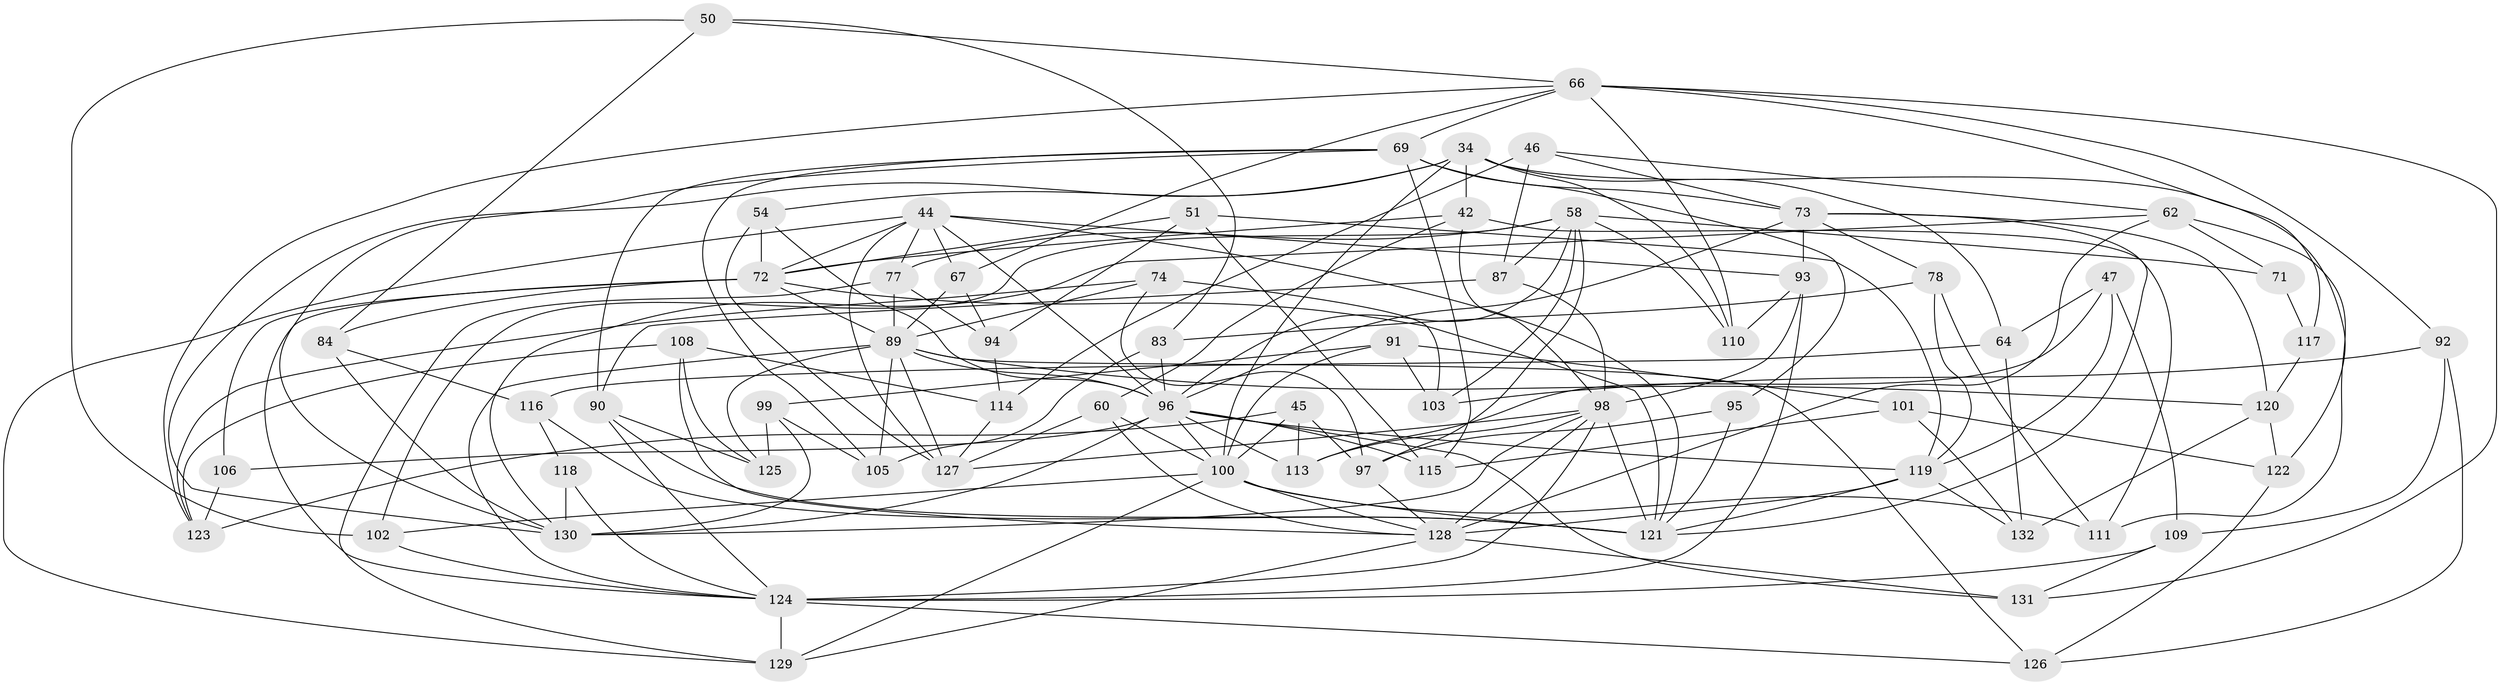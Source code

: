 // original degree distribution, {4: 1.0}
// Generated by graph-tools (version 1.1) at 2025/57/03/09/25 04:57:22]
// undirected, 66 vertices, 173 edges
graph export_dot {
graph [start="1"]
  node [color=gray90,style=filled];
  34 [super="+17"];
  42 [super="+41"];
  44 [super="+25"];
  45;
  46;
  47;
  50;
  51;
  54 [super="+38"];
  58 [super="+29+48"];
  60;
  62 [super="+2"];
  64;
  66 [super="+32"];
  67;
  69 [super="+65"];
  71;
  72 [super="+18+35+33"];
  73 [super="+6+8"];
  74;
  77 [super="+76"];
  78;
  83;
  84;
  87;
  89 [super="+15+75+16+26"];
  90 [super="+7+24"];
  91;
  92;
  93 [super="+37"];
  94;
  95;
  96 [super="+1+4+10+22+20+28"];
  97 [super="+82"];
  98 [super="+80+30+56"];
  99;
  100 [super="+88"];
  101;
  102;
  103;
  105;
  106;
  108;
  109;
  110;
  111;
  113;
  114;
  115;
  116 [super="+85"];
  117;
  118;
  119 [super="+104"];
  120 [super="+55"];
  121 [super="+13+53+61+63+59"];
  122;
  123 [super="+81"];
  124 [super="+12+52+86"];
  125;
  126;
  127 [super="+49+112"];
  128 [super="+43+107"];
  129 [super="+39"];
  130 [super="+68"];
  131;
  132;
  34 -- 64;
  34 -- 42 [weight=2];
  34 -- 54;
  34 -- 122;
  34 -- 110;
  34 -- 100;
  34 -- 130;
  42 -- 111;
  42 -- 60;
  42 -- 72;
  42 -- 98;
  44 -- 129;
  44 -- 96 [weight=2];
  44 -- 67;
  44 -- 127 [weight=2];
  44 -- 93;
  44 -- 121;
  44 -- 77;
  44 -- 72;
  45 -- 97;
  45 -- 113;
  45 -- 123;
  45 -- 100;
  46 -- 87;
  46 -- 114;
  46 -- 62;
  46 -- 73;
  47 -- 119;
  47 -- 109;
  47 -- 64;
  47 -- 113;
  50 -- 83;
  50 -- 66;
  50 -- 84;
  50 -- 102;
  51 -- 72;
  51 -- 94;
  51 -- 115;
  51 -- 119;
  54 -- 72 [weight=2];
  54 -- 96;
  54 -- 127 [weight=2];
  58 -- 103;
  58 -- 87;
  58 -- 77;
  58 -- 102;
  58 -- 71;
  58 -- 96;
  58 -- 97;
  58 -- 110;
  60 -- 128;
  60 -- 100;
  60 -- 127;
  62 -- 130;
  62 -- 128;
  62 -- 71 [weight=2];
  62 -- 111;
  64 -- 116;
  64 -- 132;
  66 -- 110;
  66 -- 131;
  66 -- 67;
  66 -- 69;
  66 -- 117;
  66 -- 123;
  66 -- 92;
  67 -- 94;
  67 -- 89;
  69 -- 130;
  69 -- 73 [weight=2];
  69 -- 105;
  69 -- 115;
  69 -- 90;
  69 -- 95;
  71 -- 117;
  72 -- 121;
  72 -- 84;
  72 -- 106;
  72 -- 89;
  72 -- 124;
  73 -- 78;
  73 -- 93;
  73 -- 121;
  73 -- 120;
  73 -- 96;
  74 -- 103;
  74 -- 123;
  74 -- 97;
  74 -- 89;
  77 -- 89 [weight=2];
  77 -- 94;
  77 -- 129;
  78 -- 111;
  78 -- 83;
  78 -- 119;
  83 -- 105;
  83 -- 96;
  84 -- 116;
  84 -- 130;
  87 -- 90;
  87 -- 98;
  89 -- 96;
  89 -- 105;
  89 -- 120;
  89 -- 125;
  89 -- 124;
  89 -- 126;
  89 -- 127;
  90 -- 125;
  90 -- 124 [weight=2];
  90 -- 121 [weight=3];
  91 -- 99;
  91 -- 101;
  91 -- 103;
  91 -- 100;
  92 -- 103;
  92 -- 126;
  92 -- 109;
  93 -- 110;
  93 -- 124 [weight=2];
  93 -- 98;
  94 -- 114;
  95 -- 97 [weight=2];
  95 -- 121;
  96 -- 131;
  96 -- 106;
  96 -- 130 [weight=2];
  96 -- 115;
  96 -- 113;
  96 -- 100 [weight=2];
  96 -- 119;
  97 -- 128;
  98 -- 113;
  98 -- 127;
  98 -- 128 [weight=2];
  98 -- 121;
  98 -- 124 [weight=2];
  98 -- 130 [weight=2];
  99 -- 105;
  99 -- 125;
  99 -- 130;
  100 -- 102;
  100 -- 111;
  100 -- 121 [weight=2];
  100 -- 129;
  100 -- 128;
  101 -- 115;
  101 -- 132;
  101 -- 122;
  102 -- 124;
  106 -- 123 [weight=2];
  108 -- 125;
  108 -- 114;
  108 -- 123;
  108 -- 128;
  109 -- 131;
  109 -- 124;
  114 -- 127;
  116 -- 118 [weight=2];
  116 -- 121 [weight=2];
  117 -- 120 [weight=2];
  118 -- 124;
  118 -- 130;
  119 -- 132;
  119 -- 121 [weight=2];
  119 -- 128;
  120 -- 122;
  120 -- 132;
  122 -- 126;
  124 -- 129 [weight=2];
  124 -- 126;
  128 -- 129;
  128 -- 131;
}
